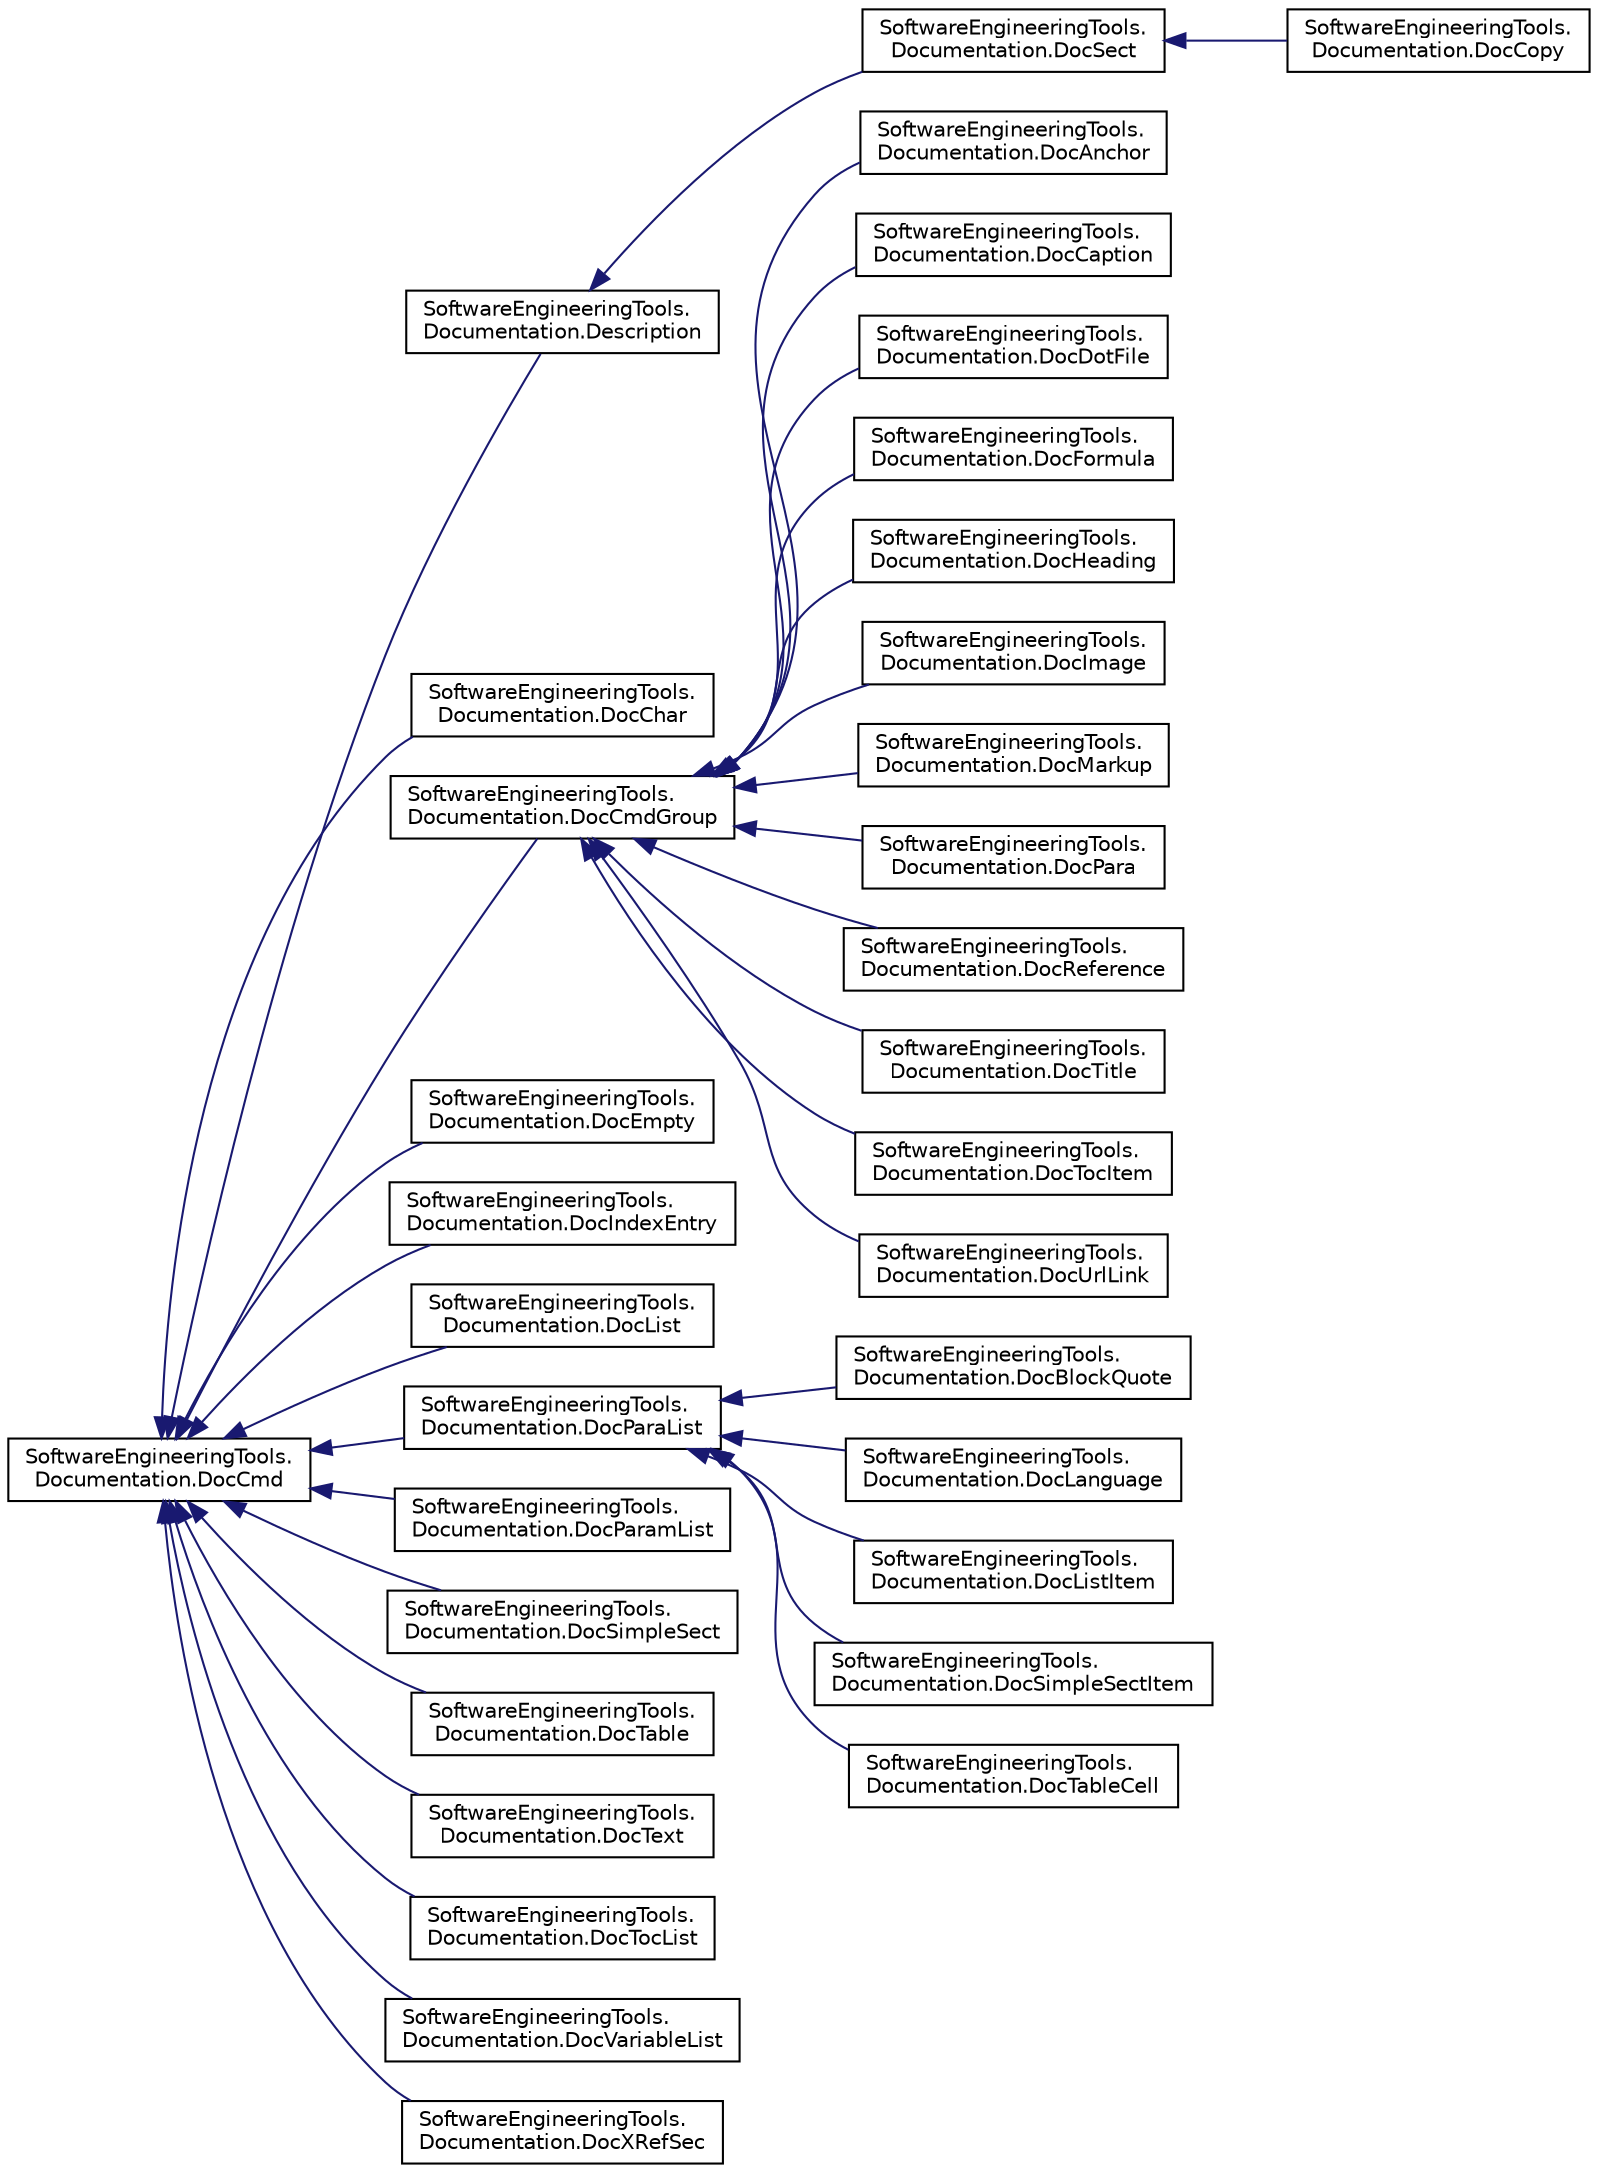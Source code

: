 digraph "Osztályhierarchia-ábra"
{
  edge [fontname="Helvetica",fontsize="10",labelfontname="Helvetica",labelfontsize="10"];
  node [fontname="Helvetica",fontsize="10",shape=record];
  rankdir="LR";
  Node1 [label="SoftwareEngineeringTools.\lDocumentation.DocCmd",height=0.2,width=0.4,color="black", fillcolor="white", style="filled",URL="$class_software_engineering_tools_1_1_documentation_1_1_doc_cmd.html"];
  Node1 -> Node2 [dir="back",color="midnightblue",fontsize="10",style="solid",fontname="Helvetica"];
  Node2 [label="SoftwareEngineeringTools.\lDocumentation.Description",height=0.2,width=0.4,color="black", fillcolor="white", style="filled",URL="$class_software_engineering_tools_1_1_documentation_1_1_description.html"];
  Node2 -> Node3 [dir="back",color="midnightblue",fontsize="10",style="solid",fontname="Helvetica"];
  Node3 [label="SoftwareEngineeringTools.\lDocumentation.DocSect",height=0.2,width=0.4,color="black", fillcolor="white", style="filled",URL="$class_software_engineering_tools_1_1_documentation_1_1_doc_sect.html"];
  Node3 -> Node4 [dir="back",color="midnightblue",fontsize="10",style="solid",fontname="Helvetica"];
  Node4 [label="SoftwareEngineeringTools.\lDocumentation.DocCopy",height=0.2,width=0.4,color="black", fillcolor="white", style="filled",URL="$class_software_engineering_tools_1_1_documentation_1_1_doc_copy.html"];
  Node1 -> Node5 [dir="back",color="midnightblue",fontsize="10",style="solid",fontname="Helvetica"];
  Node5 [label="SoftwareEngineeringTools.\lDocumentation.DocChar",height=0.2,width=0.4,color="black", fillcolor="white", style="filled",URL="$class_software_engineering_tools_1_1_documentation_1_1_doc_char.html"];
  Node1 -> Node6 [dir="back",color="midnightblue",fontsize="10",style="solid",fontname="Helvetica"];
  Node6 [label="SoftwareEngineeringTools.\lDocumentation.DocCmdGroup",height=0.2,width=0.4,color="black", fillcolor="white", style="filled",URL="$class_software_engineering_tools_1_1_documentation_1_1_doc_cmd_group.html"];
  Node6 -> Node7 [dir="back",color="midnightblue",fontsize="10",style="solid",fontname="Helvetica"];
  Node7 [label="SoftwareEngineeringTools.\lDocumentation.DocAnchor",height=0.2,width=0.4,color="black", fillcolor="white", style="filled",URL="$class_software_engineering_tools_1_1_documentation_1_1_doc_anchor.html"];
  Node6 -> Node8 [dir="back",color="midnightblue",fontsize="10",style="solid",fontname="Helvetica"];
  Node8 [label="SoftwareEngineeringTools.\lDocumentation.DocCaption",height=0.2,width=0.4,color="black", fillcolor="white", style="filled",URL="$class_software_engineering_tools_1_1_documentation_1_1_doc_caption.html"];
  Node6 -> Node9 [dir="back",color="midnightblue",fontsize="10",style="solid",fontname="Helvetica"];
  Node9 [label="SoftwareEngineeringTools.\lDocumentation.DocDotFile",height=0.2,width=0.4,color="black", fillcolor="white", style="filled",URL="$class_software_engineering_tools_1_1_documentation_1_1_doc_dot_file.html"];
  Node6 -> Node10 [dir="back",color="midnightblue",fontsize="10",style="solid",fontname="Helvetica"];
  Node10 [label="SoftwareEngineeringTools.\lDocumentation.DocFormula",height=0.2,width=0.4,color="black", fillcolor="white", style="filled",URL="$class_software_engineering_tools_1_1_documentation_1_1_doc_formula.html"];
  Node6 -> Node11 [dir="back",color="midnightblue",fontsize="10",style="solid",fontname="Helvetica"];
  Node11 [label="SoftwareEngineeringTools.\lDocumentation.DocHeading",height=0.2,width=0.4,color="black", fillcolor="white", style="filled",URL="$class_software_engineering_tools_1_1_documentation_1_1_doc_heading.html"];
  Node6 -> Node12 [dir="back",color="midnightblue",fontsize="10",style="solid",fontname="Helvetica"];
  Node12 [label="SoftwareEngineeringTools.\lDocumentation.DocImage",height=0.2,width=0.4,color="black", fillcolor="white", style="filled",URL="$class_software_engineering_tools_1_1_documentation_1_1_doc_image.html"];
  Node6 -> Node13 [dir="back",color="midnightblue",fontsize="10",style="solid",fontname="Helvetica"];
  Node13 [label="SoftwareEngineeringTools.\lDocumentation.DocMarkup",height=0.2,width=0.4,color="black", fillcolor="white", style="filled",URL="$class_software_engineering_tools_1_1_documentation_1_1_doc_markup.html"];
  Node6 -> Node14 [dir="back",color="midnightblue",fontsize="10",style="solid",fontname="Helvetica"];
  Node14 [label="SoftwareEngineeringTools.\lDocumentation.DocPara",height=0.2,width=0.4,color="black", fillcolor="white", style="filled",URL="$class_software_engineering_tools_1_1_documentation_1_1_doc_para.html"];
  Node6 -> Node15 [dir="back",color="midnightblue",fontsize="10",style="solid",fontname="Helvetica"];
  Node15 [label="SoftwareEngineeringTools.\lDocumentation.DocReference",height=0.2,width=0.4,color="black", fillcolor="white", style="filled",URL="$class_software_engineering_tools_1_1_documentation_1_1_doc_reference.html"];
  Node6 -> Node16 [dir="back",color="midnightblue",fontsize="10",style="solid",fontname="Helvetica"];
  Node16 [label="SoftwareEngineeringTools.\lDocumentation.DocTitle",height=0.2,width=0.4,color="black", fillcolor="white", style="filled",URL="$class_software_engineering_tools_1_1_documentation_1_1_doc_title.html"];
  Node6 -> Node17 [dir="back",color="midnightblue",fontsize="10",style="solid",fontname="Helvetica"];
  Node17 [label="SoftwareEngineeringTools.\lDocumentation.DocTocItem",height=0.2,width=0.4,color="black", fillcolor="white", style="filled",URL="$class_software_engineering_tools_1_1_documentation_1_1_doc_toc_item.html"];
  Node6 -> Node18 [dir="back",color="midnightblue",fontsize="10",style="solid",fontname="Helvetica"];
  Node18 [label="SoftwareEngineeringTools.\lDocumentation.DocUrlLink",height=0.2,width=0.4,color="black", fillcolor="white", style="filled",URL="$class_software_engineering_tools_1_1_documentation_1_1_doc_url_link.html"];
  Node1 -> Node19 [dir="back",color="midnightblue",fontsize="10",style="solid",fontname="Helvetica"];
  Node19 [label="SoftwareEngineeringTools.\lDocumentation.DocEmpty",height=0.2,width=0.4,color="black", fillcolor="white", style="filled",URL="$class_software_engineering_tools_1_1_documentation_1_1_doc_empty.html"];
  Node1 -> Node20 [dir="back",color="midnightblue",fontsize="10",style="solid",fontname="Helvetica"];
  Node20 [label="SoftwareEngineeringTools.\lDocumentation.DocIndexEntry",height=0.2,width=0.4,color="black", fillcolor="white", style="filled",URL="$class_software_engineering_tools_1_1_documentation_1_1_doc_index_entry.html"];
  Node1 -> Node21 [dir="back",color="midnightblue",fontsize="10",style="solid",fontname="Helvetica"];
  Node21 [label="SoftwareEngineeringTools.\lDocumentation.DocList",height=0.2,width=0.4,color="black", fillcolor="white", style="filled",URL="$class_software_engineering_tools_1_1_documentation_1_1_doc_list.html"];
  Node1 -> Node22 [dir="back",color="midnightblue",fontsize="10",style="solid",fontname="Helvetica"];
  Node22 [label="SoftwareEngineeringTools.\lDocumentation.DocParaList",height=0.2,width=0.4,color="black", fillcolor="white", style="filled",URL="$class_software_engineering_tools_1_1_documentation_1_1_doc_para_list.html"];
  Node22 -> Node23 [dir="back",color="midnightblue",fontsize="10",style="solid",fontname="Helvetica"];
  Node23 [label="SoftwareEngineeringTools.\lDocumentation.DocBlockQuote",height=0.2,width=0.4,color="black", fillcolor="white", style="filled",URL="$class_software_engineering_tools_1_1_documentation_1_1_doc_block_quote.html"];
  Node22 -> Node24 [dir="back",color="midnightblue",fontsize="10",style="solid",fontname="Helvetica"];
  Node24 [label="SoftwareEngineeringTools.\lDocumentation.DocLanguage",height=0.2,width=0.4,color="black", fillcolor="white", style="filled",URL="$class_software_engineering_tools_1_1_documentation_1_1_doc_language.html"];
  Node22 -> Node25 [dir="back",color="midnightblue",fontsize="10",style="solid",fontname="Helvetica"];
  Node25 [label="SoftwareEngineeringTools.\lDocumentation.DocListItem",height=0.2,width=0.4,color="black", fillcolor="white", style="filled",URL="$class_software_engineering_tools_1_1_documentation_1_1_doc_list_item.html"];
  Node22 -> Node26 [dir="back",color="midnightblue",fontsize="10",style="solid",fontname="Helvetica"];
  Node26 [label="SoftwareEngineeringTools.\lDocumentation.DocSimpleSectItem",height=0.2,width=0.4,color="black", fillcolor="white", style="filled",URL="$class_software_engineering_tools_1_1_documentation_1_1_doc_simple_sect_item.html"];
  Node22 -> Node27 [dir="back",color="midnightblue",fontsize="10",style="solid",fontname="Helvetica"];
  Node27 [label="SoftwareEngineeringTools.\lDocumentation.DocTableCell",height=0.2,width=0.4,color="black", fillcolor="white", style="filled",URL="$class_software_engineering_tools_1_1_documentation_1_1_doc_table_cell.html"];
  Node1 -> Node28 [dir="back",color="midnightblue",fontsize="10",style="solid",fontname="Helvetica"];
  Node28 [label="SoftwareEngineeringTools.\lDocumentation.DocParamList",height=0.2,width=0.4,color="black", fillcolor="white", style="filled",URL="$class_software_engineering_tools_1_1_documentation_1_1_doc_param_list.html"];
  Node1 -> Node29 [dir="back",color="midnightblue",fontsize="10",style="solid",fontname="Helvetica"];
  Node29 [label="SoftwareEngineeringTools.\lDocumentation.DocSimpleSect",height=0.2,width=0.4,color="black", fillcolor="white", style="filled",URL="$class_software_engineering_tools_1_1_documentation_1_1_doc_simple_sect.html"];
  Node1 -> Node30 [dir="back",color="midnightblue",fontsize="10",style="solid",fontname="Helvetica"];
  Node30 [label="SoftwareEngineeringTools.\lDocumentation.DocTable",height=0.2,width=0.4,color="black", fillcolor="white", style="filled",URL="$class_software_engineering_tools_1_1_documentation_1_1_doc_table.html"];
  Node1 -> Node31 [dir="back",color="midnightblue",fontsize="10",style="solid",fontname="Helvetica"];
  Node31 [label="SoftwareEngineeringTools.\lDocumentation.DocText",height=0.2,width=0.4,color="black", fillcolor="white", style="filled",URL="$class_software_engineering_tools_1_1_documentation_1_1_doc_text.html"];
  Node1 -> Node32 [dir="back",color="midnightblue",fontsize="10",style="solid",fontname="Helvetica"];
  Node32 [label="SoftwareEngineeringTools.\lDocumentation.DocTocList",height=0.2,width=0.4,color="black", fillcolor="white", style="filled",URL="$class_software_engineering_tools_1_1_documentation_1_1_doc_toc_list.html"];
  Node1 -> Node33 [dir="back",color="midnightblue",fontsize="10",style="solid",fontname="Helvetica"];
  Node33 [label="SoftwareEngineeringTools.\lDocumentation.DocVariableList",height=0.2,width=0.4,color="black", fillcolor="white", style="filled",URL="$class_software_engineering_tools_1_1_documentation_1_1_doc_variable_list.html"];
  Node1 -> Node34 [dir="back",color="midnightblue",fontsize="10",style="solid",fontname="Helvetica"];
  Node34 [label="SoftwareEngineeringTools.\lDocumentation.DocXRefSec",height=0.2,width=0.4,color="black", fillcolor="white", style="filled",URL="$class_software_engineering_tools_1_1_documentation_1_1_doc_x_ref_sec.html"];
}
